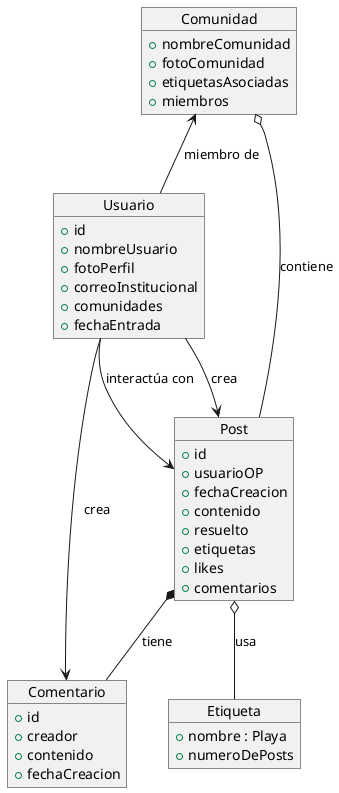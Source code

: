 @startuml

object Usuario{
    +id
    +nombreUsuario
    +fotoPerfil
    +correoInstitucional
    +comunidades
    +fechaEntrada
}

object Comunidad {
    +nombreComunidad
    +fotoComunidad
    +etiquetasAsociadas
    +miembros
}

object Post {
    +id
    +usuarioOP
    +fechaCreacion
    +contenido
    +resuelto
    +etiquetas
    +likes
    +comentarios
}

object Comentario {
    +id
    +creador
    +contenido
    +fechaCreacion
}

object Etiqueta {
    +nombre : Playa
    +numeroDePosts
}

' Relationships
Comunidad o-- Post : "contiene"
Comunidad <-- Usuario : "miembro de"
Usuario --> Comentario : "crea"
Usuario --> Post : "crea"


Post *-- Comentario : "tiene"
Post o-- Etiqueta : "usa"
Usuario --> Post : "interactúa con"

@enduml
